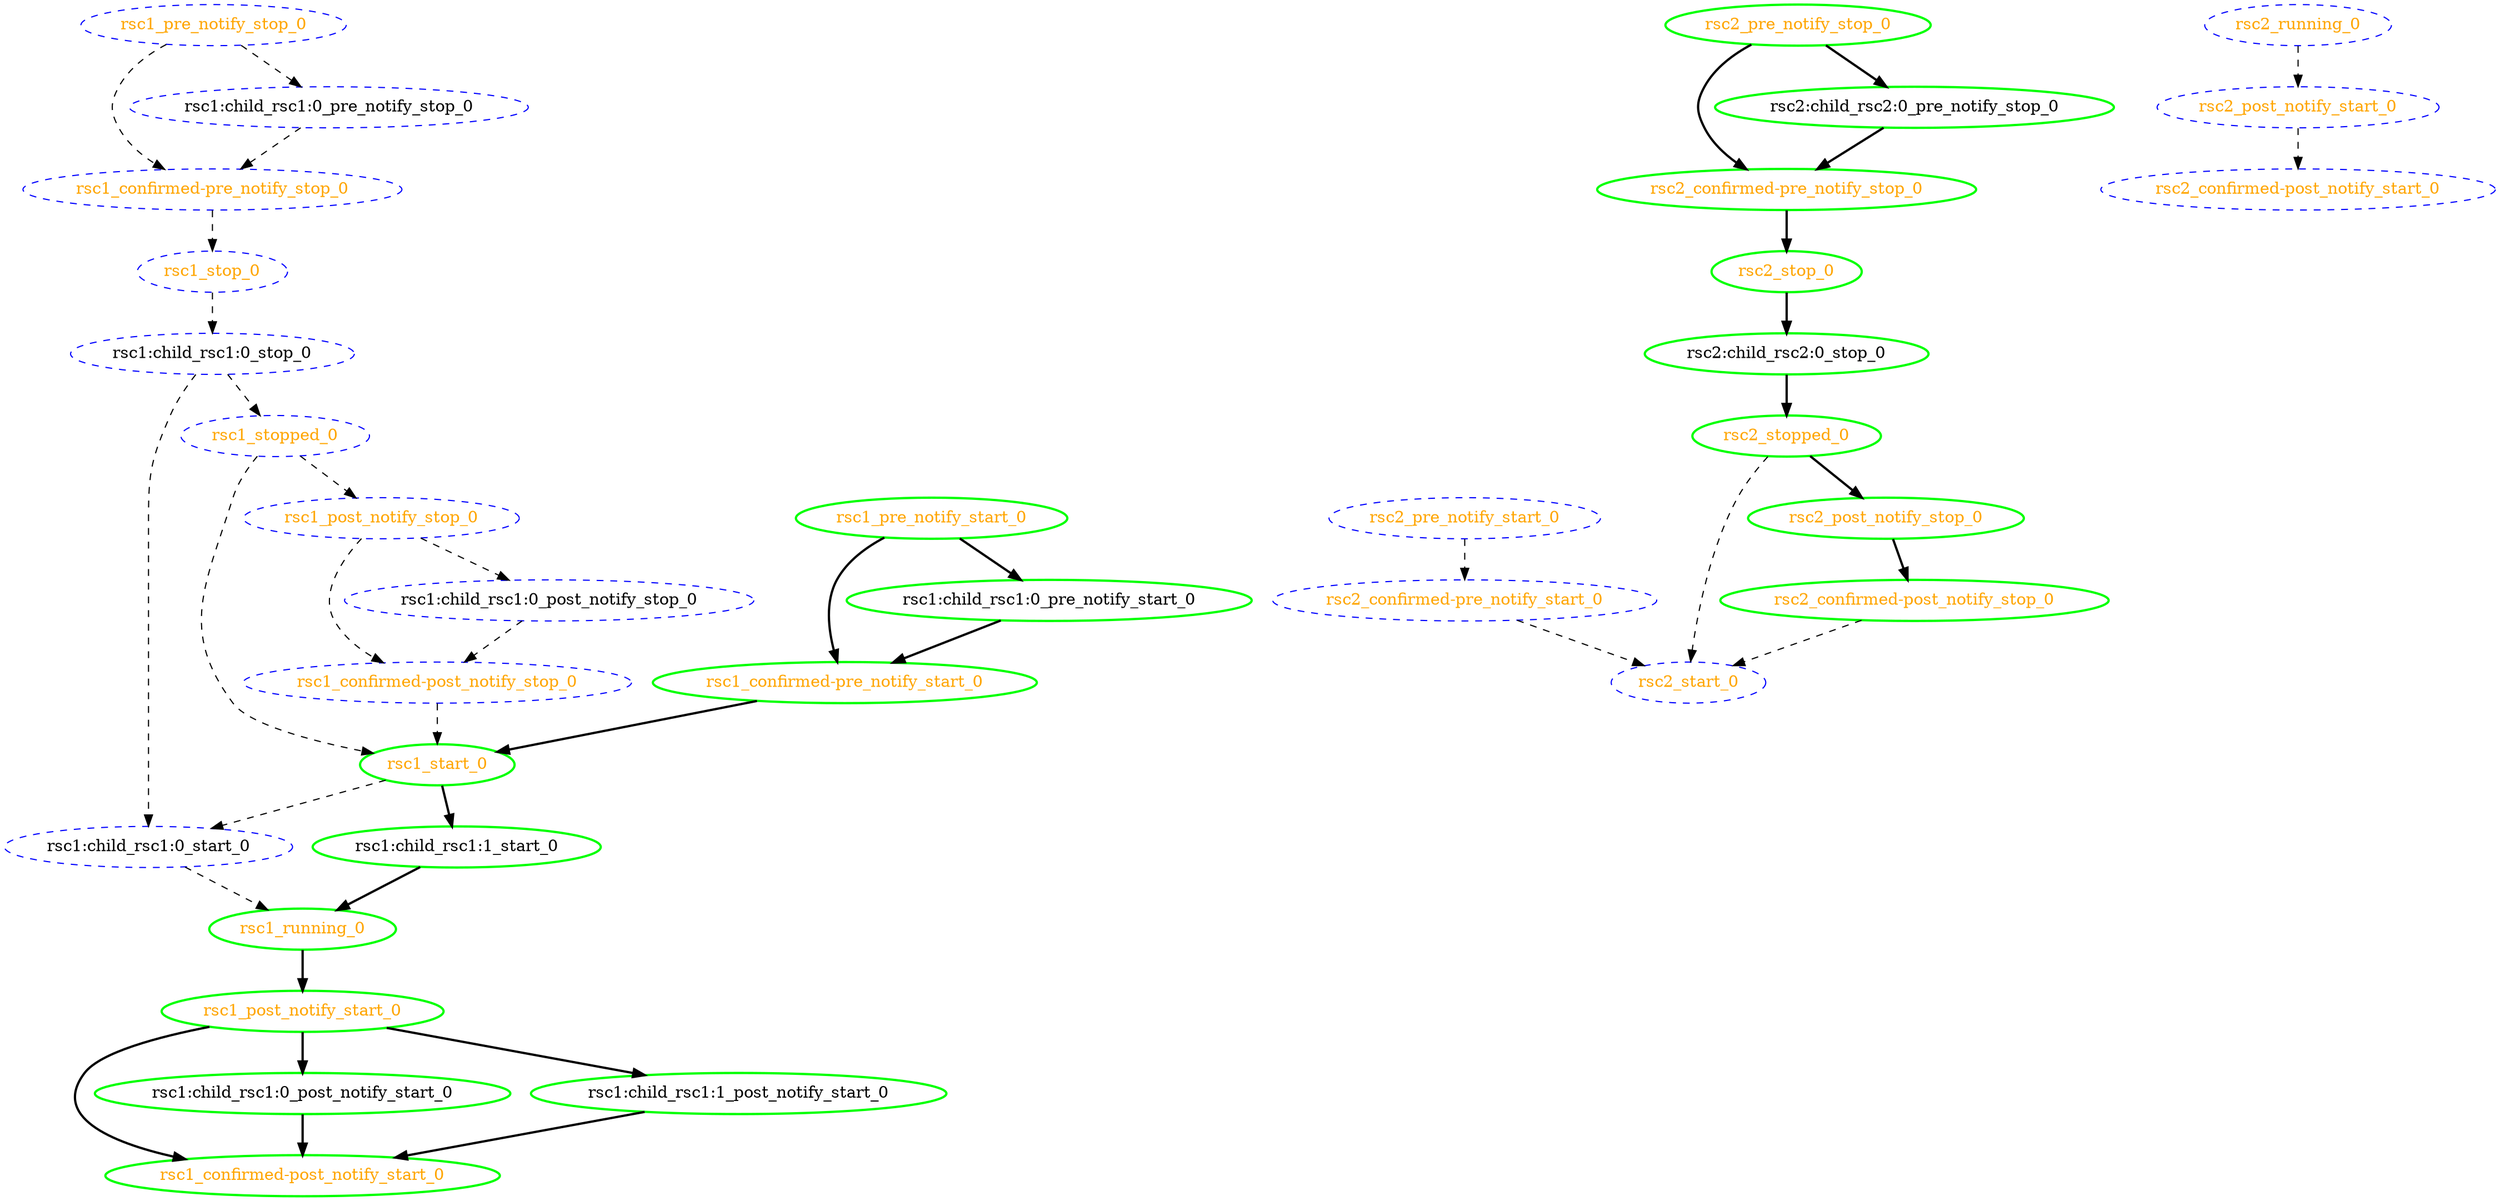 digraph "g" {
	size = "30,30"
"rsc1:child_rsc1:0_stop_0" [ style="dashed" color="blue" fontcolor="black" ]
"rsc1:child_rsc1:0_start_0" [ style="dashed" color="blue" fontcolor="black" ]
"rsc1:child_rsc1:1_start_0" [ tooltip="node1" style=bold color="green" fontcolor="black" ]
"rsc1_start_0" [ tooltip="" style=bold color="green" fontcolor="orange" ]
"rsc1_running_0" [ tooltip="" style=bold color="green" fontcolor="orange" ]
"rsc1_pre_notify_start_0" [ tooltip="" style=bold color="green" fontcolor="orange" ]
"rsc1_confirmed-pre_notify_start_0" [ tooltip="" style=bold color="green" fontcolor="orange" ]
"rsc1_post_notify_start_0" [ tooltip="" style=bold color="green" fontcolor="orange" ]
"rsc1_confirmed-post_notify_start_0" [ tooltip="" style=bold color="green" fontcolor="orange" ]
"rsc1_stop_0" [ style="dashed" color="blue" fontcolor="orange" ]
"rsc1_stopped_0" [ style="dashed" color="blue" fontcolor="orange" ]
"rsc1_pre_notify_stop_0" [ style="dashed" color="blue" fontcolor="orange" ]
"rsc1_confirmed-pre_notify_stop_0" [ style="dashed" color="blue" fontcolor="orange" ]
"rsc1_post_notify_stop_0" [ style="dashed" color="blue" fontcolor="orange" ]
"rsc1_confirmed-post_notify_stop_0" [ style="dashed" color="blue" fontcolor="orange" ]
"rsc2:child_rsc2:0_stop_0" [ tooltip="node1" style=bold color="green" fontcolor="black" ]
"rsc2_start_0" [ style="dashed" color="blue" fontcolor="orange" ]
"rsc2_running_0" [ style="dashed" color="blue" fontcolor="orange" ]
"rsc2_pre_notify_start_0" [ style="dashed" color="blue" fontcolor="orange" ]
"rsc2_confirmed-pre_notify_start_0" [ style="dashed" color="blue" fontcolor="orange" ]
"rsc2_post_notify_start_0" [ style="dashed" color="blue" fontcolor="orange" ]
"rsc2_confirmed-post_notify_start_0" [ style="dashed" color="blue" fontcolor="orange" ]
"rsc2_stop_0" [ tooltip="" style=bold color="green" fontcolor="orange" ]
"rsc2_stopped_0" [ tooltip="" style=bold color="green" fontcolor="orange" ]
"rsc2_pre_notify_stop_0" [ tooltip="" style=bold color="green" fontcolor="orange" ]
"rsc2_confirmed-pre_notify_stop_0" [ tooltip="" style=bold color="green" fontcolor="orange" ]
"rsc2_post_notify_stop_0" [ tooltip="" style=bold color="green" fontcolor="orange" ]
"rsc2_confirmed-post_notify_stop_0" [ tooltip="" style=bold color="green" fontcolor="orange" ]
"rsc1:child_rsc1:0_pre_notify_start_0" [ tooltip="node1" style=bold color="green" fontcolor="black" ]
"rsc1:child_rsc1:0_post_notify_start_0" [ tooltip="node1" style=bold color="green" fontcolor="black" ]
"rsc1:child_rsc1:0_pre_notify_stop_0" [ style="dashed" color="blue" fontcolor="black" ]
"rsc1:child_rsc1:0_post_notify_stop_0" [ style="dashed" color="blue" fontcolor="black" ]
"rsc1:child_rsc1:1_post_notify_start_0" [ tooltip="node1" style=bold color="green" fontcolor="black" ]
"rsc2:child_rsc2:0_pre_notify_stop_0" [ tooltip="node1" style=bold color="green" fontcolor="black" ]
"rsc1_stop_0" -> "rsc1:child_rsc1:0_stop_0" [ style = dashed]
"rsc1:child_rsc1:0_stop_0" -> "rsc1:child_rsc1:0_start_0" [ style = dashed]
"rsc1_start_0" -> "rsc1:child_rsc1:0_start_0" [ style = dashed]
"rsc1_start_0" -> "rsc1:child_rsc1:1_start_0" [ style = bold]
"rsc1_confirmed-pre_notify_start_0" -> "rsc1_start_0" [ style = bold]
"rsc1_stopped_0" -> "rsc1_start_0" [ style = dashed]
"rsc1_confirmed-post_notify_stop_0" -> "rsc1_start_0" [ style = dashed]
"rsc1:child_rsc1:0_start_0" -> "rsc1_running_0" [ style = dashed]
"rsc1:child_rsc1:1_start_0" -> "rsc1_running_0" [ style = bold]
"rsc1_pre_notify_start_0" -> "rsc1_confirmed-pre_notify_start_0" [ style = bold]
"rsc1:child_rsc1:0_pre_notify_start_0" -> "rsc1_confirmed-pre_notify_start_0" [ style = bold]
"rsc1_running_0" -> "rsc1_post_notify_start_0" [ style = bold]
"rsc1_post_notify_start_0" -> "rsc1_confirmed-post_notify_start_0" [ style = bold]
"rsc1:child_rsc1:0_post_notify_start_0" -> "rsc1_confirmed-post_notify_start_0" [ style = bold]
"rsc1:child_rsc1:1_post_notify_start_0" -> "rsc1_confirmed-post_notify_start_0" [ style = bold]
"rsc1_confirmed-pre_notify_stop_0" -> "rsc1_stop_0" [ style = dashed]
"rsc1:child_rsc1:0_stop_0" -> "rsc1_stopped_0" [ style = dashed]
"rsc1_pre_notify_stop_0" -> "rsc1_confirmed-pre_notify_stop_0" [ style = dashed]
"rsc1:child_rsc1:0_pre_notify_stop_0" -> "rsc1_confirmed-pre_notify_stop_0" [ style = dashed]
"rsc1_stopped_0" -> "rsc1_post_notify_stop_0" [ style = dashed]
"rsc1_post_notify_stop_0" -> "rsc1_confirmed-post_notify_stop_0" [ style = dashed]
"rsc1:child_rsc1:0_post_notify_stop_0" -> "rsc1_confirmed-post_notify_stop_0" [ style = dashed]
"rsc2_stop_0" -> "rsc2:child_rsc2:0_stop_0" [ style = bold]
"rsc2_confirmed-pre_notify_start_0" -> "rsc2_start_0" [ style = dashed]
"rsc2_confirmed-post_notify_stop_0" -> "rsc2_start_0" [ style = dashed]
"rsc2_stopped_0" -> "rsc2_start_0" [ style = dashed]
"rsc2_pre_notify_start_0" -> "rsc2_confirmed-pre_notify_start_0" [ style = dashed]
"rsc2_running_0" -> "rsc2_post_notify_start_0" [ style = dashed]
"rsc2_post_notify_start_0" -> "rsc2_confirmed-post_notify_start_0" [ style = dashed]
"rsc2_confirmed-pre_notify_stop_0" -> "rsc2_stop_0" [ style = bold]
"rsc2:child_rsc2:0_stop_0" -> "rsc2_stopped_0" [ style = bold]
"rsc2_pre_notify_stop_0" -> "rsc2_confirmed-pre_notify_stop_0" [ style = bold]
"rsc2:child_rsc2:0_pre_notify_stop_0" -> "rsc2_confirmed-pre_notify_stop_0" [ style = bold]
"rsc2_stopped_0" -> "rsc2_post_notify_stop_0" [ style = bold]
"rsc2_post_notify_stop_0" -> "rsc2_confirmed-post_notify_stop_0" [ style = bold]
"rsc1_pre_notify_start_0" -> "rsc1:child_rsc1:0_pre_notify_start_0" [ style = bold]
"rsc1_post_notify_start_0" -> "rsc1:child_rsc1:0_post_notify_start_0" [ style = bold]
"rsc1_pre_notify_stop_0" -> "rsc1:child_rsc1:0_pre_notify_stop_0" [ style = dashed]
"rsc1_post_notify_stop_0" -> "rsc1:child_rsc1:0_post_notify_stop_0" [ style = dashed]
"rsc1_post_notify_start_0" -> "rsc1:child_rsc1:1_post_notify_start_0" [ style = bold]
"rsc2_pre_notify_stop_0" -> "rsc2:child_rsc2:0_pre_notify_stop_0" [ style = bold]
}
